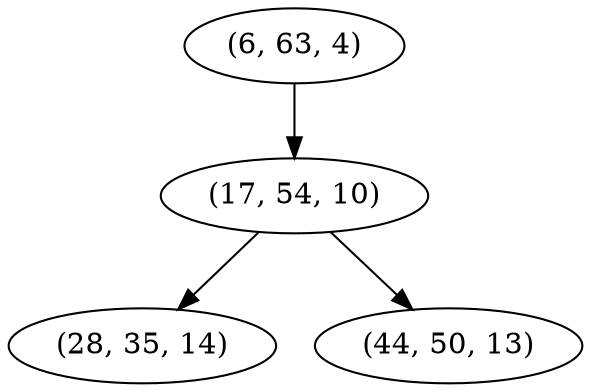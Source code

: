 digraph tree {
    "(6, 63, 4)";
    "(17, 54, 10)";
    "(28, 35, 14)";
    "(44, 50, 13)";
    "(6, 63, 4)" -> "(17, 54, 10)";
    "(17, 54, 10)" -> "(28, 35, 14)";
    "(17, 54, 10)" -> "(44, 50, 13)";
}
